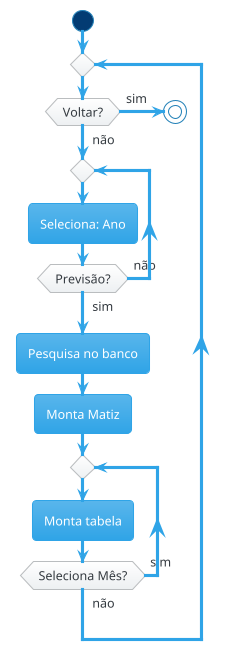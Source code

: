 @startuml
!theme cerulean
start
repeat
	if (Voltar?) then (sim)
		stop
	else (não)
		repeat
			:Seleciona: Ano;
		repeat while (Previsão?) is (não) not (sim)
	endif
	:Pesquisa no banco;
	:Monta Matiz;
	repeat
		:Monta tabela;
	repeat while (Seleciona Mês?) is (sim) not (não)
repeat while
@enduml
